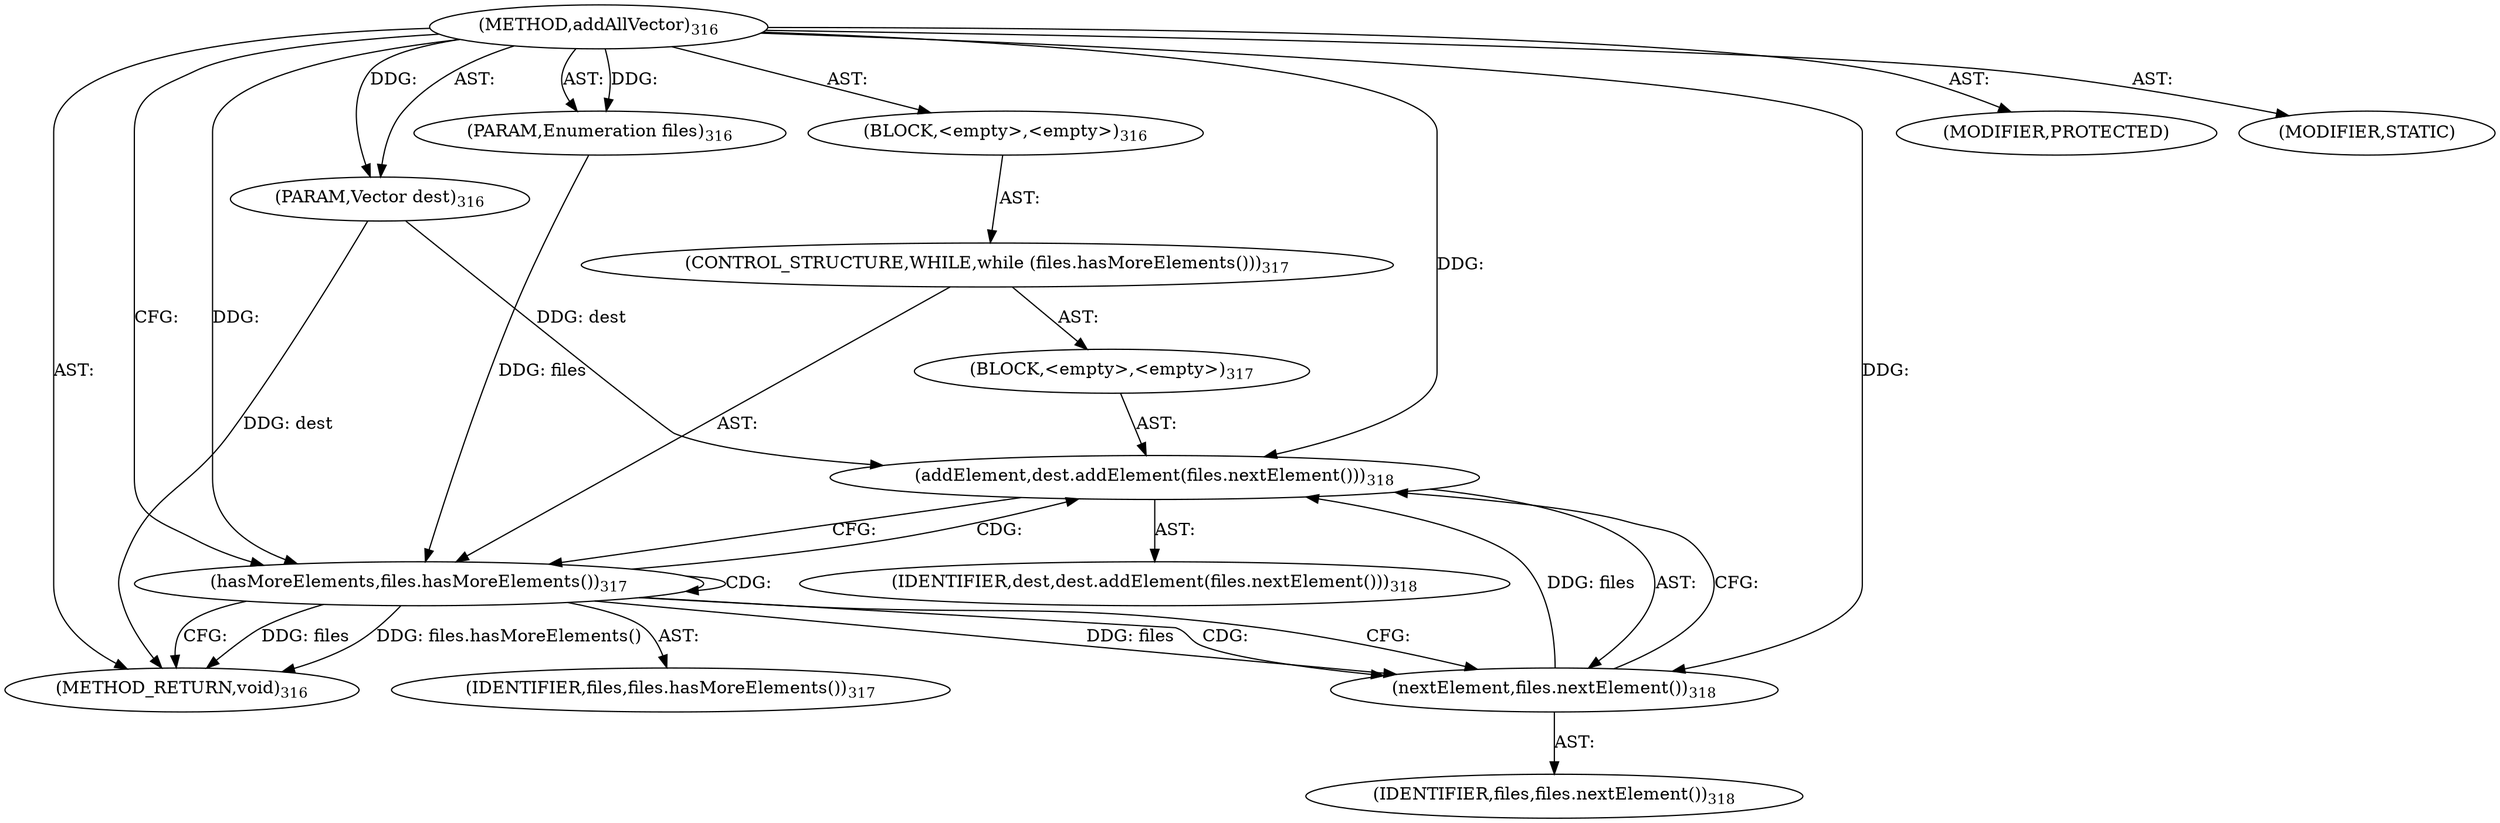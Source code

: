 digraph "addAllVector" {  
"111669149715" [label = <(METHOD,addAllVector)<SUB>316</SUB>> ]
"115964117022" [label = <(PARAM,Vector dest)<SUB>316</SUB>> ]
"115964117023" [label = <(PARAM,Enumeration files)<SUB>316</SUB>> ]
"25769803819" [label = <(BLOCK,&lt;empty&gt;,&lt;empty&gt;)<SUB>316</SUB>> ]
"47244640273" [label = <(CONTROL_STRUCTURE,WHILE,while (files.hasMoreElements()))<SUB>317</SUB>> ]
"30064771263" [label = <(hasMoreElements,files.hasMoreElements())<SUB>317</SUB>> ]
"68719476879" [label = <(IDENTIFIER,files,files.hasMoreElements())<SUB>317</SUB>> ]
"25769803820" [label = <(BLOCK,&lt;empty&gt;,&lt;empty&gt;)<SUB>317</SUB>> ]
"30064771264" [label = <(addElement,dest.addElement(files.nextElement()))<SUB>318</SUB>> ]
"68719476880" [label = <(IDENTIFIER,dest,dest.addElement(files.nextElement()))<SUB>318</SUB>> ]
"30064771265" [label = <(nextElement,files.nextElement())<SUB>318</SUB>> ]
"68719476881" [label = <(IDENTIFIER,files,files.nextElement())<SUB>318</SUB>> ]
"133143986223" [label = <(MODIFIER,PROTECTED)> ]
"133143986224" [label = <(MODIFIER,STATIC)> ]
"128849018899" [label = <(METHOD_RETURN,void)<SUB>316</SUB>> ]
  "111669149715" -> "115964117022"  [ label = "AST: "] 
  "111669149715" -> "115964117023"  [ label = "AST: "] 
  "111669149715" -> "25769803819"  [ label = "AST: "] 
  "111669149715" -> "133143986223"  [ label = "AST: "] 
  "111669149715" -> "133143986224"  [ label = "AST: "] 
  "111669149715" -> "128849018899"  [ label = "AST: "] 
  "25769803819" -> "47244640273"  [ label = "AST: "] 
  "47244640273" -> "30064771263"  [ label = "AST: "] 
  "47244640273" -> "25769803820"  [ label = "AST: "] 
  "30064771263" -> "68719476879"  [ label = "AST: "] 
  "25769803820" -> "30064771264"  [ label = "AST: "] 
  "30064771264" -> "68719476880"  [ label = "AST: "] 
  "30064771264" -> "30064771265"  [ label = "AST: "] 
  "30064771265" -> "68719476881"  [ label = "AST: "] 
  "30064771263" -> "128849018899"  [ label = "CFG: "] 
  "30064771263" -> "30064771265"  [ label = "CFG: "] 
  "30064771264" -> "30064771263"  [ label = "CFG: "] 
  "30064771265" -> "30064771264"  [ label = "CFG: "] 
  "111669149715" -> "30064771263"  [ label = "CFG: "] 
  "115964117022" -> "128849018899"  [ label = "DDG: dest"] 
  "30064771263" -> "128849018899"  [ label = "DDG: files"] 
  "30064771263" -> "128849018899"  [ label = "DDG: files.hasMoreElements()"] 
  "111669149715" -> "115964117022"  [ label = "DDG: "] 
  "111669149715" -> "115964117023"  [ label = "DDG: "] 
  "115964117023" -> "30064771263"  [ label = "DDG: files"] 
  "111669149715" -> "30064771263"  [ label = "DDG: "] 
  "115964117022" -> "30064771264"  [ label = "DDG: dest"] 
  "111669149715" -> "30064771264"  [ label = "DDG: "] 
  "30064771265" -> "30064771264"  [ label = "DDG: files"] 
  "30064771263" -> "30064771265"  [ label = "DDG: files"] 
  "111669149715" -> "30064771265"  [ label = "DDG: "] 
  "30064771263" -> "30064771265"  [ label = "CDG: "] 
  "30064771263" -> "30064771263"  [ label = "CDG: "] 
  "30064771263" -> "30064771264"  [ label = "CDG: "] 
}
